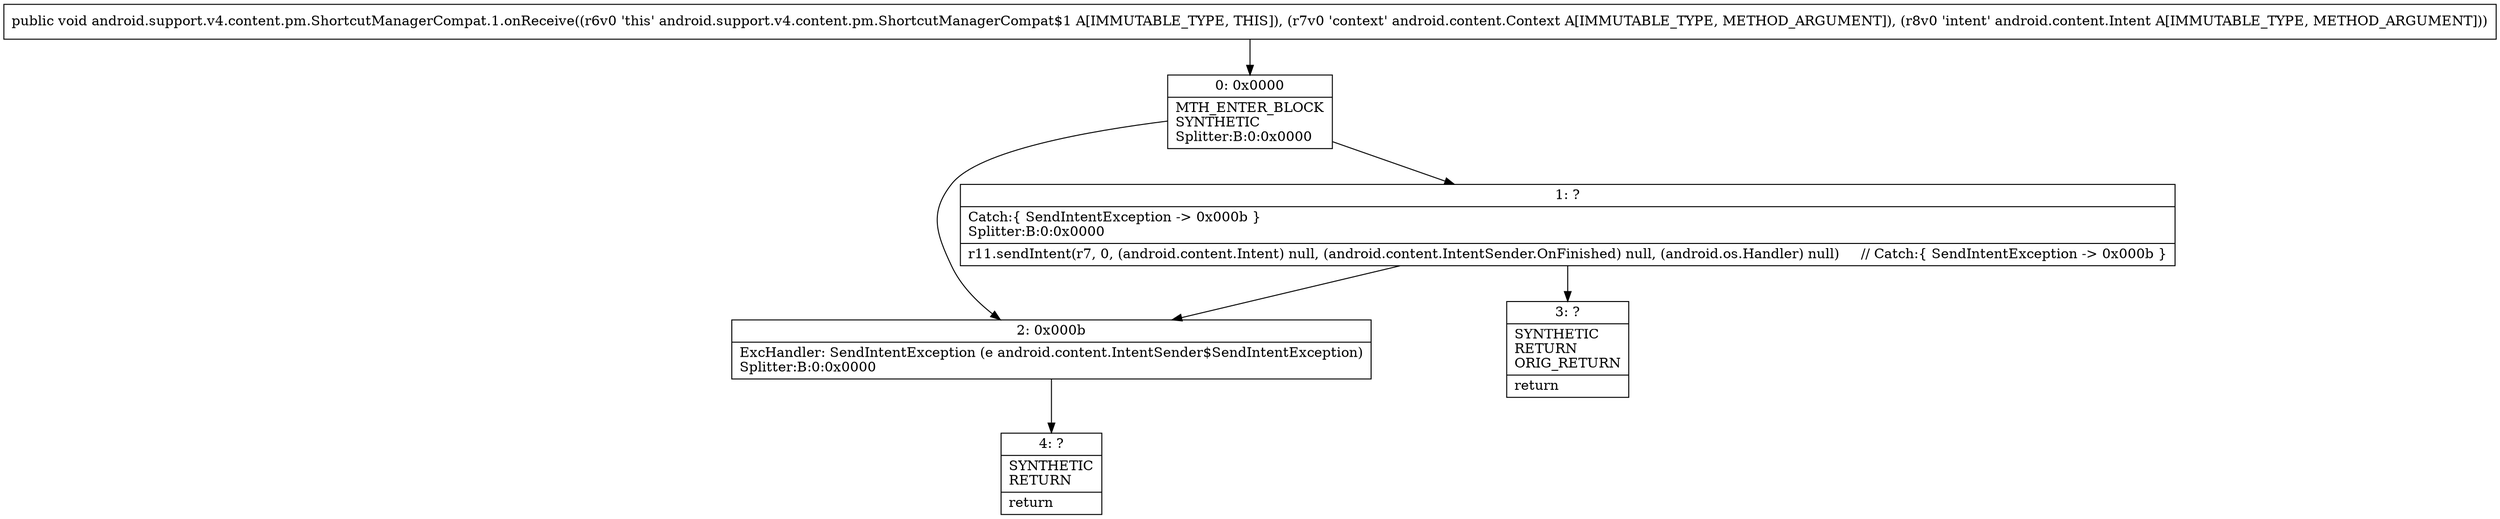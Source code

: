 digraph "CFG forandroid.support.v4.content.pm.ShortcutManagerCompat.1.onReceive(Landroid\/content\/Context;Landroid\/content\/Intent;)V" {
Node_0 [shape=record,label="{0\:\ 0x0000|MTH_ENTER_BLOCK\lSYNTHETIC\lSplitter:B:0:0x0000\l}"];
Node_1 [shape=record,label="{1\:\ ?|Catch:\{ SendIntentException \-\> 0x000b \}\lSplitter:B:0:0x0000\l|r11.sendIntent(r7, 0, (android.content.Intent) null, (android.content.IntentSender.OnFinished) null, (android.os.Handler) null)     \/\/ Catch:\{ SendIntentException \-\> 0x000b \}\l}"];
Node_2 [shape=record,label="{2\:\ 0x000b|ExcHandler: SendIntentException (e android.content.IntentSender$SendIntentException)\lSplitter:B:0:0x0000\l}"];
Node_3 [shape=record,label="{3\:\ ?|SYNTHETIC\lRETURN\lORIG_RETURN\l|return\l}"];
Node_4 [shape=record,label="{4\:\ ?|SYNTHETIC\lRETURN\l|return\l}"];
MethodNode[shape=record,label="{public void android.support.v4.content.pm.ShortcutManagerCompat.1.onReceive((r6v0 'this' android.support.v4.content.pm.ShortcutManagerCompat$1 A[IMMUTABLE_TYPE, THIS]), (r7v0 'context' android.content.Context A[IMMUTABLE_TYPE, METHOD_ARGUMENT]), (r8v0 'intent' android.content.Intent A[IMMUTABLE_TYPE, METHOD_ARGUMENT])) }"];
MethodNode -> Node_0;
Node_0 -> Node_1;
Node_0 -> Node_2;
Node_1 -> Node_2;
Node_1 -> Node_3;
Node_2 -> Node_4;
}

